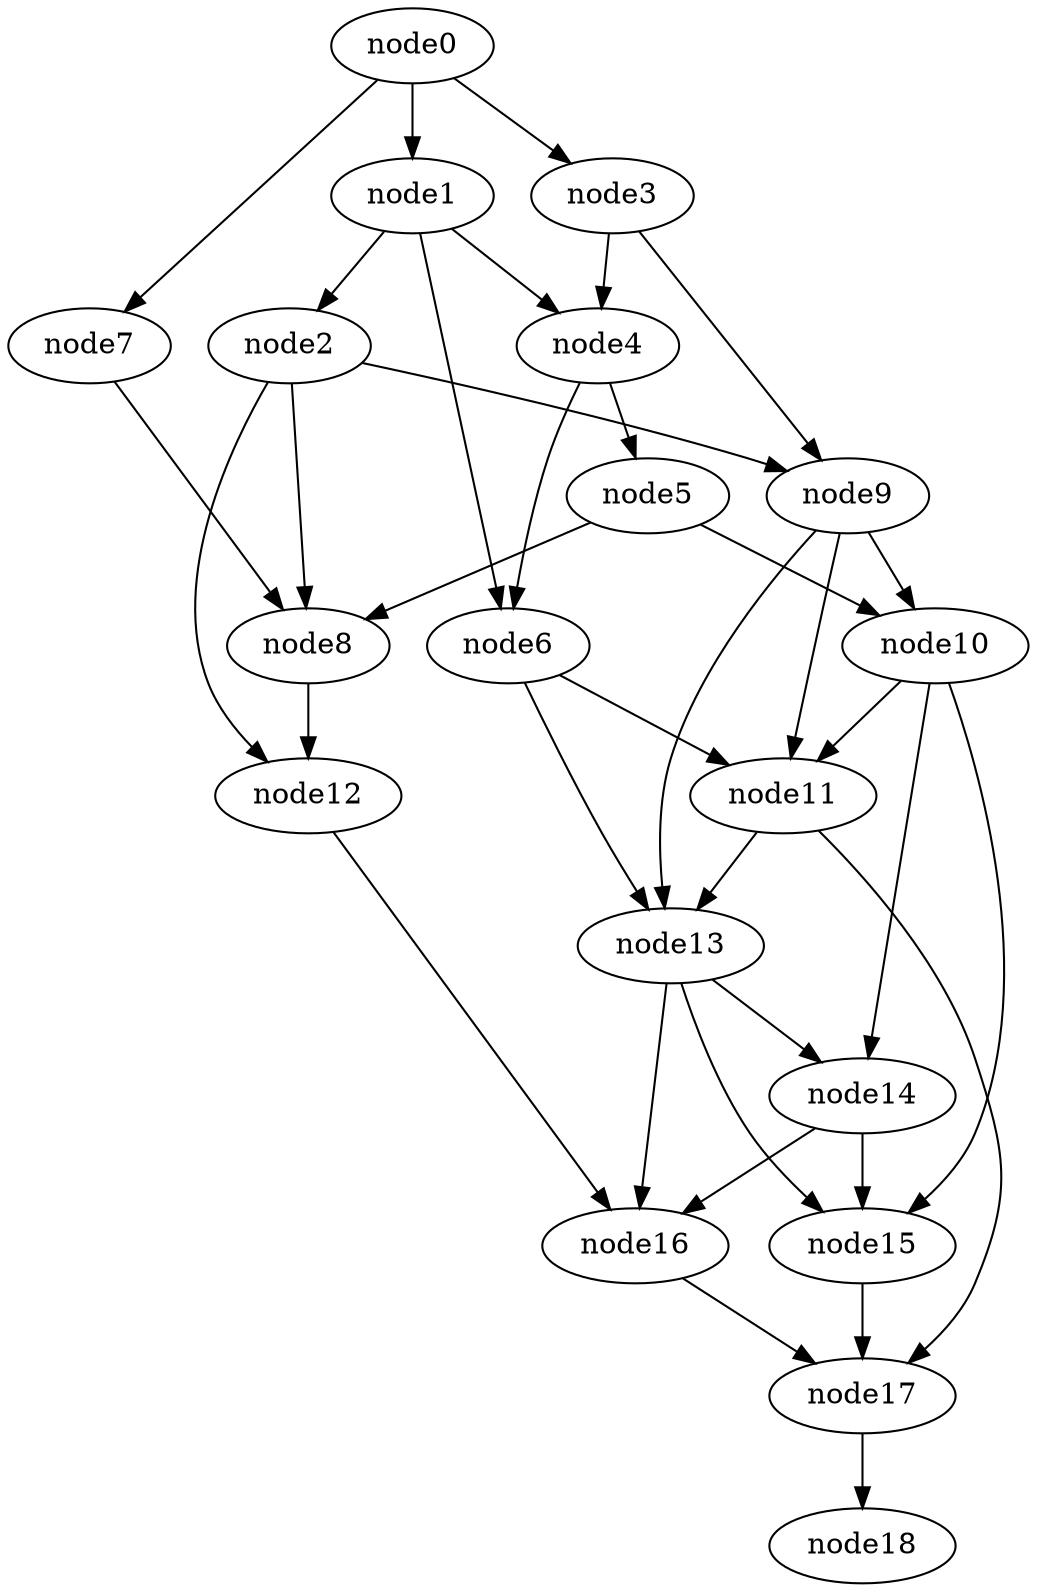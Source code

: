 digraph g{
	node18
	node17 -> node18
	node16 -> node17
	node15 -> node17
	node14 -> node16
	node14 -> node15
	node13 -> node16
	node13 -> node15
	node13 -> node14
	node12 -> node16
	node11 -> node17
	node11 -> node13
	node10 -> node15
	node10 -> node14
	node10 -> node11
	node9 -> node13
	node9 -> node11
	node9 -> node10
	node8 -> node12
	node7 -> node8
	node6 -> node13
	node6 -> node11
	node5 -> node10
	node5 -> node8
	node4 -> node6
	node4 -> node5
	node3 -> node9
	node3 -> node4
	node2 -> node12
	node2 -> node9
	node2 -> node8
	node1 -> node6
	node1 -> node4
	node1 -> node2
	node0 -> node7
	node0 -> node3
	node0 -> node1
}
